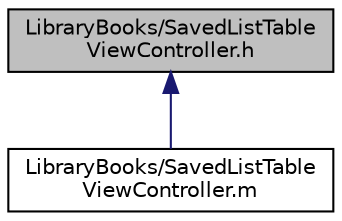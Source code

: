 digraph "LibraryBooks/SavedListTableViewController.h"
{
  edge [fontname="Helvetica",fontsize="10",labelfontname="Helvetica",labelfontsize="10"];
  node [fontname="Helvetica",fontsize="10",shape=record];
  Node1 [label="LibraryBooks/SavedListTable\lViewController.h",height=0.2,width=0.4,color="black", fillcolor="grey75", style="filled", fontcolor="black"];
  Node1 -> Node2 [dir="back",color="midnightblue",fontsize="10",style="solid",fontname="Helvetica"];
  Node2 [label="LibraryBooks/SavedListTable\lViewController.m",height=0.2,width=0.4,color="black", fillcolor="white", style="filled",URL="$_saved_list_table_view_controller_8m.html"];
}
